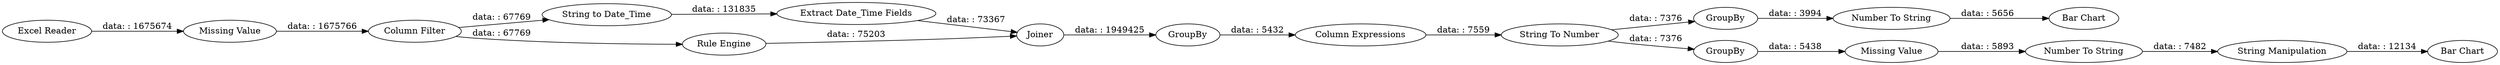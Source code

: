 digraph {
	"-9107659628730913354_28" [label=GroupBy]
	"-9107659628730913354_1" [label="Excel Reader"]
	"-9107659628730913354_33" [label="Missing Value"]
	"-9107659628730913354_36" [label="Bar Chart"]
	"-9107659628730913354_35" [label="String Manipulation"]
	"-9107659628730913354_17" [label="Column Expressions"]
	"-9107659628730913354_29" [label=GroupBy]
	"-9107659628730913354_30" [label="Bar Chart"]
	"-9107659628730913354_4" [label="String to Date_Time"]
	"-9107659628730913354_23" [label=Joiner]
	"-9107659628730913354_3" [label="Column Filter"]
	"-9107659628730913354_27" [label="String To Number"]
	"-9107659628730913354_34" [label="Number To String"]
	"-9107659628730913354_24" [label=GroupBy]
	"-9107659628730913354_2" [label="Missing Value"]
	"-9107659628730913354_32" [label="Number To String"]
	"-9107659628730913354_22" [label="Extract Date_Time Fields"]
	"-9107659628730913354_14" [label="Rule Engine"]
	"-9107659628730913354_27" -> "-9107659628730913354_29" [label="data: : 7376"]
	"-9107659628730913354_29" -> "-9107659628730913354_33" [label="data: : 5438"]
	"-9107659628730913354_17" -> "-9107659628730913354_27" [label="data: : 7559"]
	"-9107659628730913354_22" -> "-9107659628730913354_23" [label="data: : 73367"]
	"-9107659628730913354_33" -> "-9107659628730913354_34" [label="data: : 5893"]
	"-9107659628730913354_24" -> "-9107659628730913354_17" [label="data: : 5432"]
	"-9107659628730913354_23" -> "-9107659628730913354_24" [label="data: : 1949425"]
	"-9107659628730913354_2" -> "-9107659628730913354_3" [label="data: : 1675766"]
	"-9107659628730913354_32" -> "-9107659628730913354_30" [label="data: : 5656"]
	"-9107659628730913354_27" -> "-9107659628730913354_28" [label="data: : 7376"]
	"-9107659628730913354_14" -> "-9107659628730913354_23" [label="data: : 75203"]
	"-9107659628730913354_28" -> "-9107659628730913354_32" [label="data: : 3994"]
	"-9107659628730913354_3" -> "-9107659628730913354_14" [label="data: : 67769"]
	"-9107659628730913354_1" -> "-9107659628730913354_2" [label="data: : 1675674"]
	"-9107659628730913354_34" -> "-9107659628730913354_35" [label="data: : 7482"]
	"-9107659628730913354_3" -> "-9107659628730913354_4" [label="data: : 67769"]
	"-9107659628730913354_35" -> "-9107659628730913354_36" [label="data: : 12134"]
	"-9107659628730913354_4" -> "-9107659628730913354_22" [label="data: : 131835"]
	rankdir=LR
}
